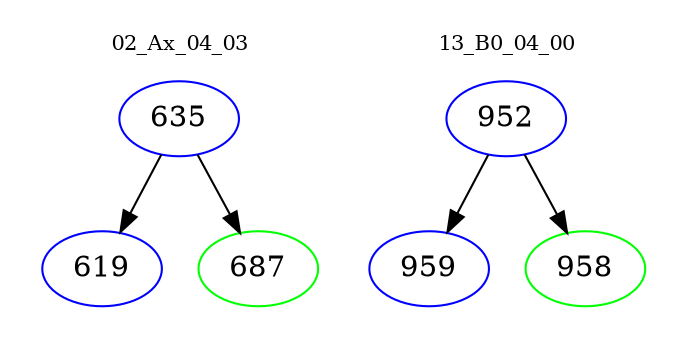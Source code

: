 digraph{
subgraph cluster_0 {
color = white
label = "02_Ax_04_03";
fontsize=10;
T0_635 [label="635", color="blue"]
T0_635 -> T0_619 [color="black"]
T0_619 [label="619", color="blue"]
T0_635 -> T0_687 [color="black"]
T0_687 [label="687", color="green"]
}
subgraph cluster_1 {
color = white
label = "13_B0_04_00";
fontsize=10;
T1_952 [label="952", color="blue"]
T1_952 -> T1_959 [color="black"]
T1_959 [label="959", color="blue"]
T1_952 -> T1_958 [color="black"]
T1_958 [label="958", color="green"]
}
}
